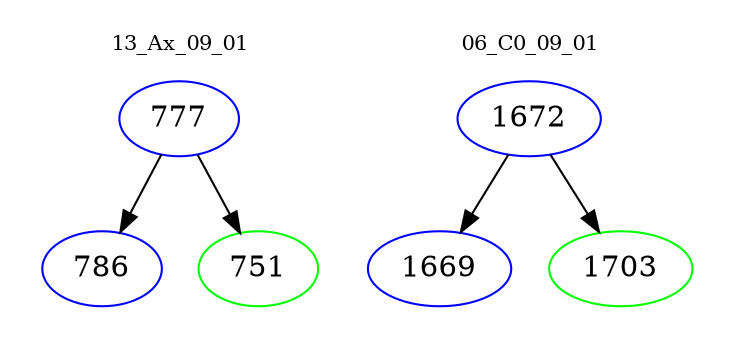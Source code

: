 digraph{
subgraph cluster_0 {
color = white
label = "13_Ax_09_01";
fontsize=10;
T0_777 [label="777", color="blue"]
T0_777 -> T0_786 [color="black"]
T0_786 [label="786", color="blue"]
T0_777 -> T0_751 [color="black"]
T0_751 [label="751", color="green"]
}
subgraph cluster_1 {
color = white
label = "06_C0_09_01";
fontsize=10;
T1_1672 [label="1672", color="blue"]
T1_1672 -> T1_1669 [color="black"]
T1_1669 [label="1669", color="blue"]
T1_1672 -> T1_1703 [color="black"]
T1_1703 [label="1703", color="green"]
}
}
